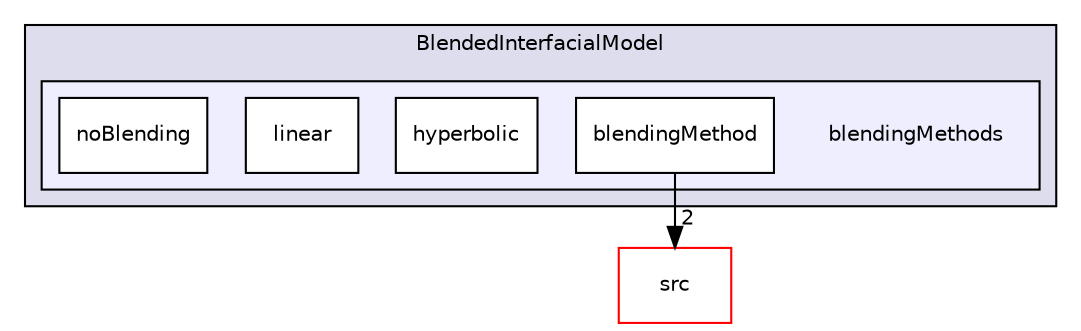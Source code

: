 digraph "applications/solvers/multiphase/reactingEulerFoam/phaseSystems/BlendedInterfacialModel/blendingMethods" {
  bgcolor=transparent;
  compound=true
  node [ fontsize="10", fontname="Helvetica"];
  edge [ labelfontsize="10", labelfontname="Helvetica"];
  subgraph clusterdir_31d04277b0a81f87ebbf8d1dc79a04ec {
    graph [ bgcolor="#ddddee", pencolor="black", label="BlendedInterfacialModel" fontname="Helvetica", fontsize="10", URL="dir_31d04277b0a81f87ebbf8d1dc79a04ec.html"]
  subgraph clusterdir_b2f1ac5a65a819d30d9d9d36ece880d4 {
    graph [ bgcolor="#eeeeff", pencolor="black", label="" URL="dir_b2f1ac5a65a819d30d9d9d36ece880d4.html"];
    dir_b2f1ac5a65a819d30d9d9d36ece880d4 [shape=plaintext label="blendingMethods"];
    dir_b59aa0f6973822dfc95ad67d2393e85b [shape=box label="blendingMethod" color="black" fillcolor="white" style="filled" URL="dir_b59aa0f6973822dfc95ad67d2393e85b.html"];
    dir_c1caead303090912935e7827e6e6b097 [shape=box label="hyperbolic" color="black" fillcolor="white" style="filled" URL="dir_c1caead303090912935e7827e6e6b097.html"];
    dir_4788db6f75580a62bb3938f593011865 [shape=box label="linear" color="black" fillcolor="white" style="filled" URL="dir_4788db6f75580a62bb3938f593011865.html"];
    dir_6885e4fd4bb54930821c1a8b1d7338a0 [shape=box label="noBlending" color="black" fillcolor="white" style="filled" URL="dir_6885e4fd4bb54930821c1a8b1d7338a0.html"];
  }
  }
  dir_68267d1309a1af8e8297ef4c3efbcdba [shape=box label="src" color="red" URL="dir_68267d1309a1af8e8297ef4c3efbcdba.html"];
  dir_b59aa0f6973822dfc95ad67d2393e85b->dir_68267d1309a1af8e8297ef4c3efbcdba [headlabel="2", labeldistance=1.5 headhref="dir_000338_000736.html"];
}

